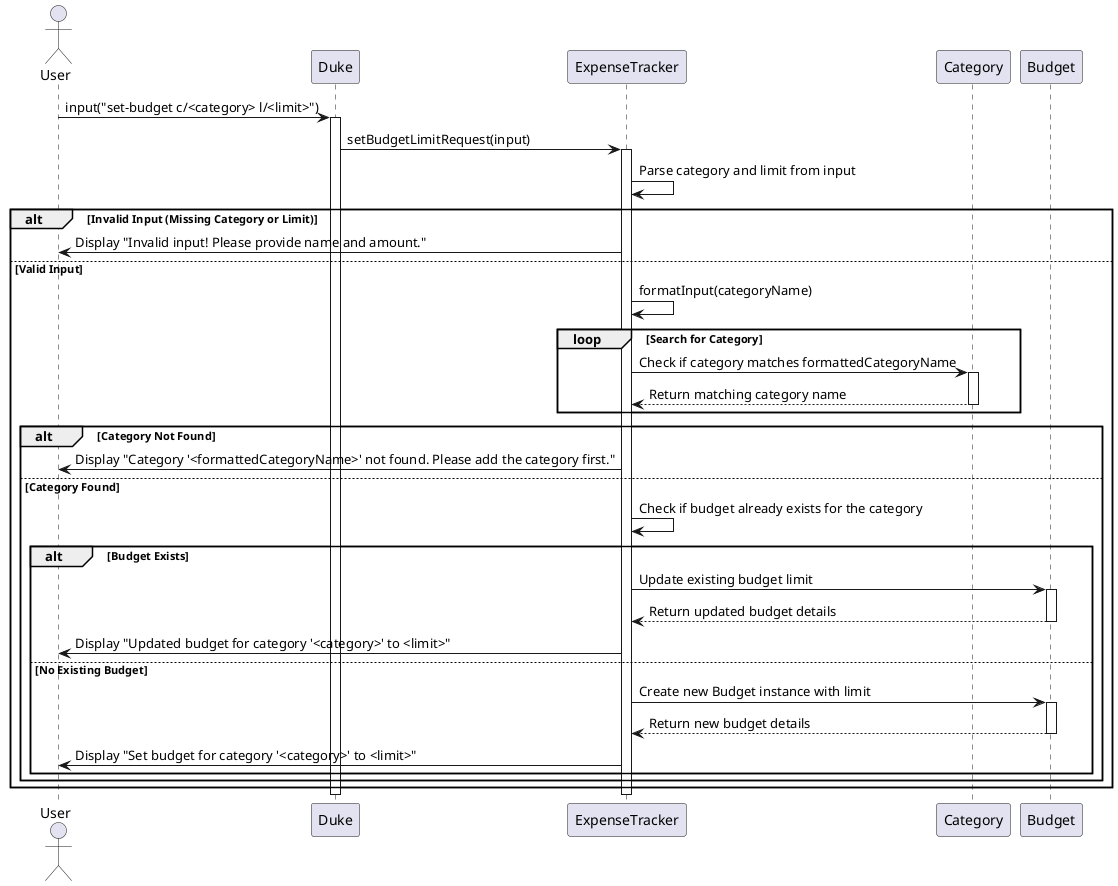 @startuml

actor User
participant Duke
participant ExpenseTracker
participant Category
participant Budget

User -> Duke : input("set-budget c/<category> l/<limit>")
activate Duke

Duke -> ExpenseTracker : setBudgetLimitRequest(input)
activate ExpenseTracker

ExpenseTracker -> ExpenseTracker : Parse category and limit from input

alt Invalid Input (Missing Category or Limit)
    ExpenseTracker -> User : Display "Invalid input! Please provide name and amount."
else Valid Input
    ExpenseTracker -> ExpenseTracker : formatInput(categoryName)

    loop Search for Category
        ExpenseTracker -> Category : Check if category matches formattedCategoryName
        activate Category
        Category --> ExpenseTracker : Return matching category name
        deactivate Category
    end

    alt Category Not Found
        ExpenseTracker -> User : Display "Category '<formattedCategoryName>' not found. Please add the category first."
    else Category Found
        ExpenseTracker -> ExpenseTracker : Check if budget already exists for the category

        alt Budget Exists
            ExpenseTracker -> Budget : Update existing budget limit
            activate Budget
            Budget --> ExpenseTracker : Return updated budget details
            deactivate Budget
            ExpenseTracker -> User : Display "Updated budget for category '<category>' to <limit>"
        else No Existing Budget
            ExpenseTracker -> Budget : Create new Budget instance with limit
            activate Budget
            Budget --> ExpenseTracker : Return new budget details
            deactivate Budget
            ExpenseTracker -> User : Display "Set budget for category '<category>' to <limit>"
        end
    end
end
deactivate ExpenseTracker
deactivate Duke

@enduml
